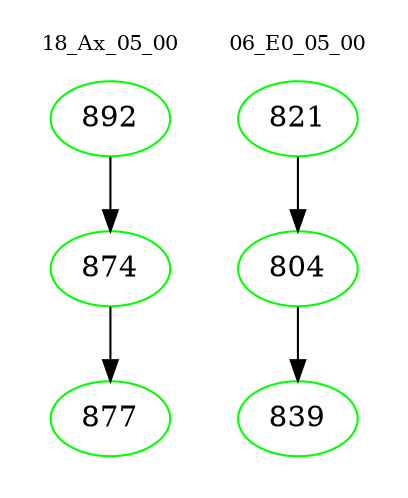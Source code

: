 digraph{
subgraph cluster_0 {
color = white
label = "18_Ax_05_00";
fontsize=10;
T0_892 [label="892", color="green"]
T0_892 -> T0_874 [color="black"]
T0_874 [label="874", color="green"]
T0_874 -> T0_877 [color="black"]
T0_877 [label="877", color="green"]
}
subgraph cluster_1 {
color = white
label = "06_E0_05_00";
fontsize=10;
T1_821 [label="821", color="green"]
T1_821 -> T1_804 [color="black"]
T1_804 [label="804", color="green"]
T1_804 -> T1_839 [color="black"]
T1_839 [label="839", color="green"]
}
}
